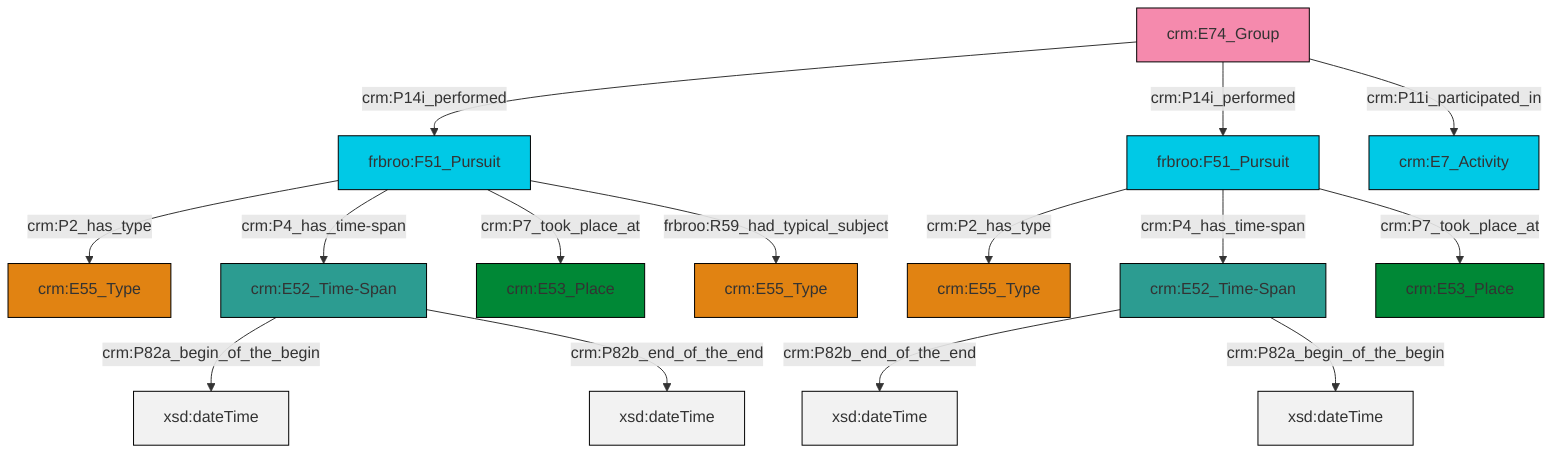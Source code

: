graph TD
classDef Literal fill:#f2f2f2,stroke:#000000;
classDef CRM_Entity fill:#FFFFFF,stroke:#000000;
classDef Temporal_Entity fill:#00C9E6, stroke:#000000;
classDef Type fill:#E18312, stroke:#000000;
classDef Time-Span fill:#2C9C91, stroke:#000000;
classDef Appellation fill:#FFEB7F, stroke:#000000;
classDef Place fill:#008836, stroke:#000000;
classDef Persistent_Item fill:#B266B2, stroke:#000000;
classDef Conceptual_Object fill:#FFD700, stroke:#000000;
classDef Physical_Thing fill:#D2B48C, stroke:#000000;
classDef Actor fill:#f58aad, stroke:#000000;
classDef PC_Classes fill:#4ce600, stroke:#000000;
classDef Multi fill:#cccccc,stroke:#000000;

0["crm:E52_Time-Span"]:::Time-Span -->|crm:P82b_end_of_the_end| 1[xsd:dateTime]:::Literal
4["crm:E74_Group"]:::Actor -->|crm:P14i_performed| 5["frbroo:F51_Pursuit"]:::Temporal_Entity
0["crm:E52_Time-Span"]:::Time-Span -->|crm:P82a_begin_of_the_begin| 6[xsd:dateTime]:::Literal
5["frbroo:F51_Pursuit"]:::Temporal_Entity -->|crm:P2_has_type| 2["crm:E55_Type"]:::Type
10["frbroo:F51_Pursuit"]:::Temporal_Entity -->|crm:P2_has_type| 11["crm:E55_Type"]:::Type
12["crm:E52_Time-Span"]:::Time-Span -->|crm:P82a_begin_of_the_begin| 13[xsd:dateTime]:::Literal
5["frbroo:F51_Pursuit"]:::Temporal_Entity -->|crm:P4_has_time-span| 12["crm:E52_Time-Span"]:::Time-Span
4["crm:E74_Group"]:::Actor -->|crm:P14i_performed| 10["frbroo:F51_Pursuit"]:::Temporal_Entity
5["frbroo:F51_Pursuit"]:::Temporal_Entity -->|crm:P7_took_place_at| 8["crm:E53_Place"]:::Place
4["crm:E74_Group"]:::Actor -->|crm:P11i_participated_in| 21["crm:E7_Activity"]:::Temporal_Entity
5["frbroo:F51_Pursuit"]:::Temporal_Entity -->|frbroo:R59_had_typical_subject| 16["crm:E55_Type"]:::Type
10["frbroo:F51_Pursuit"]:::Temporal_Entity -->|crm:P4_has_time-span| 0["crm:E52_Time-Span"]:::Time-Span
10["frbroo:F51_Pursuit"]:::Temporal_Entity -->|crm:P7_took_place_at| 19["crm:E53_Place"]:::Place
12["crm:E52_Time-Span"]:::Time-Span -->|crm:P82b_end_of_the_end| 27[xsd:dateTime]:::Literal